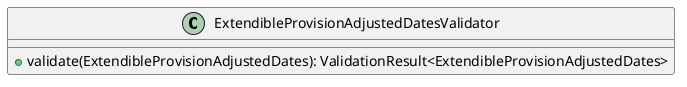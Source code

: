 @startuml

    class ExtendibleProvisionAdjustedDatesValidator [[ExtendibleProvisionAdjustedDatesValidator.html]] {
        +validate(ExtendibleProvisionAdjustedDates): ValidationResult<ExtendibleProvisionAdjustedDates>
    }

@enduml
